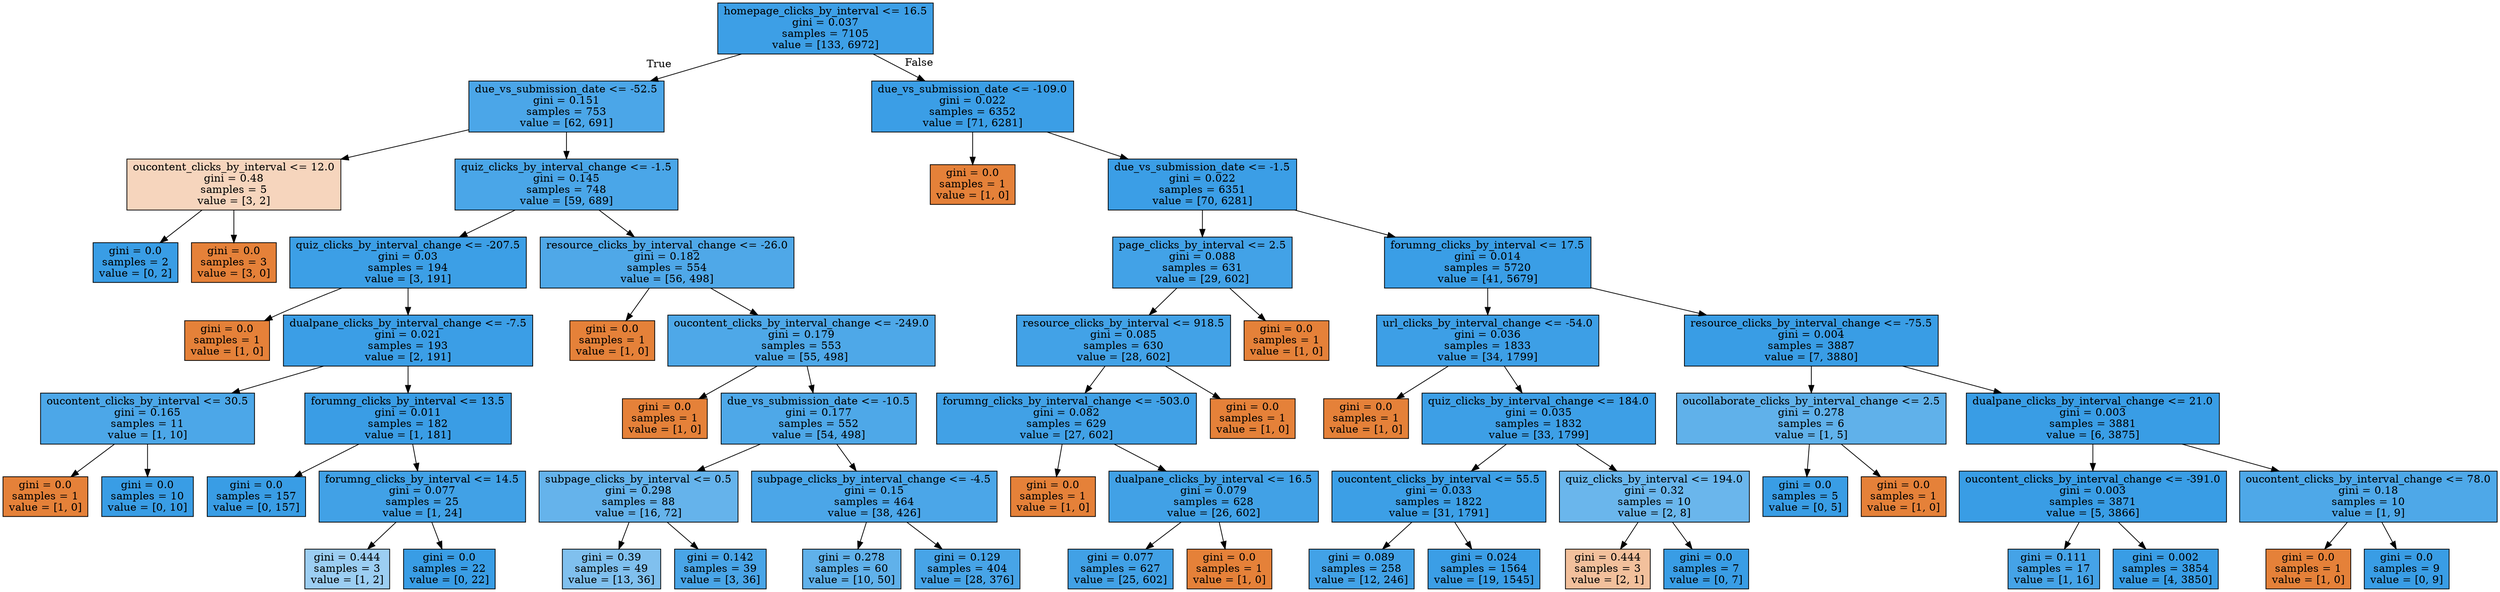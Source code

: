 digraph Tree {
node [shape=box, style="filled", color="black"] ;
0 [label="homepage_clicks_by_interval <= 16.5\ngini = 0.037\nsamples = 7105\nvalue = [133, 6972]", fillcolor="#399de5fa"] ;
1 [label="due_vs_submission_date <= -52.5\ngini = 0.151\nsamples = 753\nvalue = [62, 691]", fillcolor="#399de5e8"] ;
0 -> 1 [labeldistance=2.5, labelangle=45, headlabel="True"] ;
2 [label="oucontent_clicks_by_interval <= 12.0\ngini = 0.48\nsamples = 5\nvalue = [3, 2]", fillcolor="#e5813955"] ;
1 -> 2 ;
3 [label="gini = 0.0\nsamples = 2\nvalue = [0, 2]", fillcolor="#399de5ff"] ;
2 -> 3 ;
4 [label="gini = 0.0\nsamples = 3\nvalue = [3, 0]", fillcolor="#e58139ff"] ;
2 -> 4 ;
5 [label="quiz_clicks_by_interval_change <= -1.5\ngini = 0.145\nsamples = 748\nvalue = [59, 689]", fillcolor="#399de5e9"] ;
1 -> 5 ;
6 [label="quiz_clicks_by_interval_change <= -207.5\ngini = 0.03\nsamples = 194\nvalue = [3, 191]", fillcolor="#399de5fb"] ;
5 -> 6 ;
7 [label="gini = 0.0\nsamples = 1\nvalue = [1, 0]", fillcolor="#e58139ff"] ;
6 -> 7 ;
8 [label="dualpane_clicks_by_interval_change <= -7.5\ngini = 0.021\nsamples = 193\nvalue = [2, 191]", fillcolor="#399de5fc"] ;
6 -> 8 ;
9 [label="oucontent_clicks_by_interval <= 30.5\ngini = 0.165\nsamples = 11\nvalue = [1, 10]", fillcolor="#399de5e6"] ;
8 -> 9 ;
10 [label="gini = 0.0\nsamples = 1\nvalue = [1, 0]", fillcolor="#e58139ff"] ;
9 -> 10 ;
11 [label="gini = 0.0\nsamples = 10\nvalue = [0, 10]", fillcolor="#399de5ff"] ;
9 -> 11 ;
12 [label="forumng_clicks_by_interval <= 13.5\ngini = 0.011\nsamples = 182\nvalue = [1, 181]", fillcolor="#399de5fe"] ;
8 -> 12 ;
13 [label="gini = 0.0\nsamples = 157\nvalue = [0, 157]", fillcolor="#399de5ff"] ;
12 -> 13 ;
14 [label="forumng_clicks_by_interval <= 14.5\ngini = 0.077\nsamples = 25\nvalue = [1, 24]", fillcolor="#399de5f4"] ;
12 -> 14 ;
15 [label="gini = 0.444\nsamples = 3\nvalue = [1, 2]", fillcolor="#399de57f"] ;
14 -> 15 ;
16 [label="gini = 0.0\nsamples = 22\nvalue = [0, 22]", fillcolor="#399de5ff"] ;
14 -> 16 ;
17 [label="resource_clicks_by_interval_change <= -26.0\ngini = 0.182\nsamples = 554\nvalue = [56, 498]", fillcolor="#399de5e2"] ;
5 -> 17 ;
18 [label="gini = 0.0\nsamples = 1\nvalue = [1, 0]", fillcolor="#e58139ff"] ;
17 -> 18 ;
19 [label="oucontent_clicks_by_interval_change <= -249.0\ngini = 0.179\nsamples = 553\nvalue = [55, 498]", fillcolor="#399de5e3"] ;
17 -> 19 ;
20 [label="gini = 0.0\nsamples = 1\nvalue = [1, 0]", fillcolor="#e58139ff"] ;
19 -> 20 ;
21 [label="due_vs_submission_date <= -10.5\ngini = 0.177\nsamples = 552\nvalue = [54, 498]", fillcolor="#399de5e3"] ;
19 -> 21 ;
22 [label="subpage_clicks_by_interval <= 0.5\ngini = 0.298\nsamples = 88\nvalue = [16, 72]", fillcolor="#399de5c6"] ;
21 -> 22 ;
23 [label="gini = 0.39\nsamples = 49\nvalue = [13, 36]", fillcolor="#399de5a3"] ;
22 -> 23 ;
24 [label="gini = 0.142\nsamples = 39\nvalue = [3, 36]", fillcolor="#399de5ea"] ;
22 -> 24 ;
25 [label="subpage_clicks_by_interval_change <= -4.5\ngini = 0.15\nsamples = 464\nvalue = [38, 426]", fillcolor="#399de5e8"] ;
21 -> 25 ;
26 [label="gini = 0.278\nsamples = 60\nvalue = [10, 50]", fillcolor="#399de5cc"] ;
25 -> 26 ;
27 [label="gini = 0.129\nsamples = 404\nvalue = [28, 376]", fillcolor="#399de5ec"] ;
25 -> 27 ;
28 [label="due_vs_submission_date <= -109.0\ngini = 0.022\nsamples = 6352\nvalue = [71, 6281]", fillcolor="#399de5fc"] ;
0 -> 28 [labeldistance=2.5, labelangle=-45, headlabel="False"] ;
29 [label="gini = 0.0\nsamples = 1\nvalue = [1, 0]", fillcolor="#e58139ff"] ;
28 -> 29 ;
30 [label="due_vs_submission_date <= -1.5\ngini = 0.022\nsamples = 6351\nvalue = [70, 6281]", fillcolor="#399de5fc"] ;
28 -> 30 ;
31 [label="page_clicks_by_interval <= 2.5\ngini = 0.088\nsamples = 631\nvalue = [29, 602]", fillcolor="#399de5f3"] ;
30 -> 31 ;
32 [label="resource_clicks_by_interval <= 918.5\ngini = 0.085\nsamples = 630\nvalue = [28, 602]", fillcolor="#399de5f3"] ;
31 -> 32 ;
33 [label="forumng_clicks_by_interval_change <= -503.0\ngini = 0.082\nsamples = 629\nvalue = [27, 602]", fillcolor="#399de5f4"] ;
32 -> 33 ;
34 [label="gini = 0.0\nsamples = 1\nvalue = [1, 0]", fillcolor="#e58139ff"] ;
33 -> 34 ;
35 [label="dualpane_clicks_by_interval <= 16.5\ngini = 0.079\nsamples = 628\nvalue = [26, 602]", fillcolor="#399de5f4"] ;
33 -> 35 ;
36 [label="gini = 0.077\nsamples = 627\nvalue = [25, 602]", fillcolor="#399de5f4"] ;
35 -> 36 ;
37 [label="gini = 0.0\nsamples = 1\nvalue = [1, 0]", fillcolor="#e58139ff"] ;
35 -> 37 ;
38 [label="gini = 0.0\nsamples = 1\nvalue = [1, 0]", fillcolor="#e58139ff"] ;
32 -> 38 ;
39 [label="gini = 0.0\nsamples = 1\nvalue = [1, 0]", fillcolor="#e58139ff"] ;
31 -> 39 ;
40 [label="forumng_clicks_by_interval <= 17.5\ngini = 0.014\nsamples = 5720\nvalue = [41, 5679]", fillcolor="#399de5fd"] ;
30 -> 40 ;
41 [label="url_clicks_by_interval_change <= -54.0\ngini = 0.036\nsamples = 1833\nvalue = [34, 1799]", fillcolor="#399de5fa"] ;
40 -> 41 ;
42 [label="gini = 0.0\nsamples = 1\nvalue = [1, 0]", fillcolor="#e58139ff"] ;
41 -> 42 ;
43 [label="quiz_clicks_by_interval_change <= 184.0\ngini = 0.035\nsamples = 1832\nvalue = [33, 1799]", fillcolor="#399de5fa"] ;
41 -> 43 ;
44 [label="oucontent_clicks_by_interval <= 55.5\ngini = 0.033\nsamples = 1822\nvalue = [31, 1791]", fillcolor="#399de5fb"] ;
43 -> 44 ;
45 [label="gini = 0.089\nsamples = 258\nvalue = [12, 246]", fillcolor="#399de5f3"] ;
44 -> 45 ;
46 [label="gini = 0.024\nsamples = 1564\nvalue = [19, 1545]", fillcolor="#399de5fc"] ;
44 -> 46 ;
47 [label="quiz_clicks_by_interval <= 194.0\ngini = 0.32\nsamples = 10\nvalue = [2, 8]", fillcolor="#399de5bf"] ;
43 -> 47 ;
48 [label="gini = 0.444\nsamples = 3\nvalue = [2, 1]", fillcolor="#e581397f"] ;
47 -> 48 ;
49 [label="gini = 0.0\nsamples = 7\nvalue = [0, 7]", fillcolor="#399de5ff"] ;
47 -> 49 ;
50 [label="resource_clicks_by_interval_change <= -75.5\ngini = 0.004\nsamples = 3887\nvalue = [7, 3880]", fillcolor="#399de5ff"] ;
40 -> 50 ;
51 [label="oucollaborate_clicks_by_interval_change <= 2.5\ngini = 0.278\nsamples = 6\nvalue = [1, 5]", fillcolor="#399de5cc"] ;
50 -> 51 ;
52 [label="gini = 0.0\nsamples = 5\nvalue = [0, 5]", fillcolor="#399de5ff"] ;
51 -> 52 ;
53 [label="gini = 0.0\nsamples = 1\nvalue = [1, 0]", fillcolor="#e58139ff"] ;
51 -> 53 ;
54 [label="dualpane_clicks_by_interval_change <= 21.0\ngini = 0.003\nsamples = 3881\nvalue = [6, 3875]", fillcolor="#399de5ff"] ;
50 -> 54 ;
55 [label="oucontent_clicks_by_interval_change <= -391.0\ngini = 0.003\nsamples = 3871\nvalue = [5, 3866]", fillcolor="#399de5ff"] ;
54 -> 55 ;
56 [label="gini = 0.111\nsamples = 17\nvalue = [1, 16]", fillcolor="#399de5ef"] ;
55 -> 56 ;
57 [label="gini = 0.002\nsamples = 3854\nvalue = [4, 3850]", fillcolor="#399de5ff"] ;
55 -> 57 ;
58 [label="oucontent_clicks_by_interval_change <= 78.0\ngini = 0.18\nsamples = 10\nvalue = [1, 9]", fillcolor="#399de5e3"] ;
54 -> 58 ;
59 [label="gini = 0.0\nsamples = 1\nvalue = [1, 0]", fillcolor="#e58139ff"] ;
58 -> 59 ;
60 [label="gini = 0.0\nsamples = 9\nvalue = [0, 9]", fillcolor="#399de5ff"] ;
58 -> 60 ;
}
